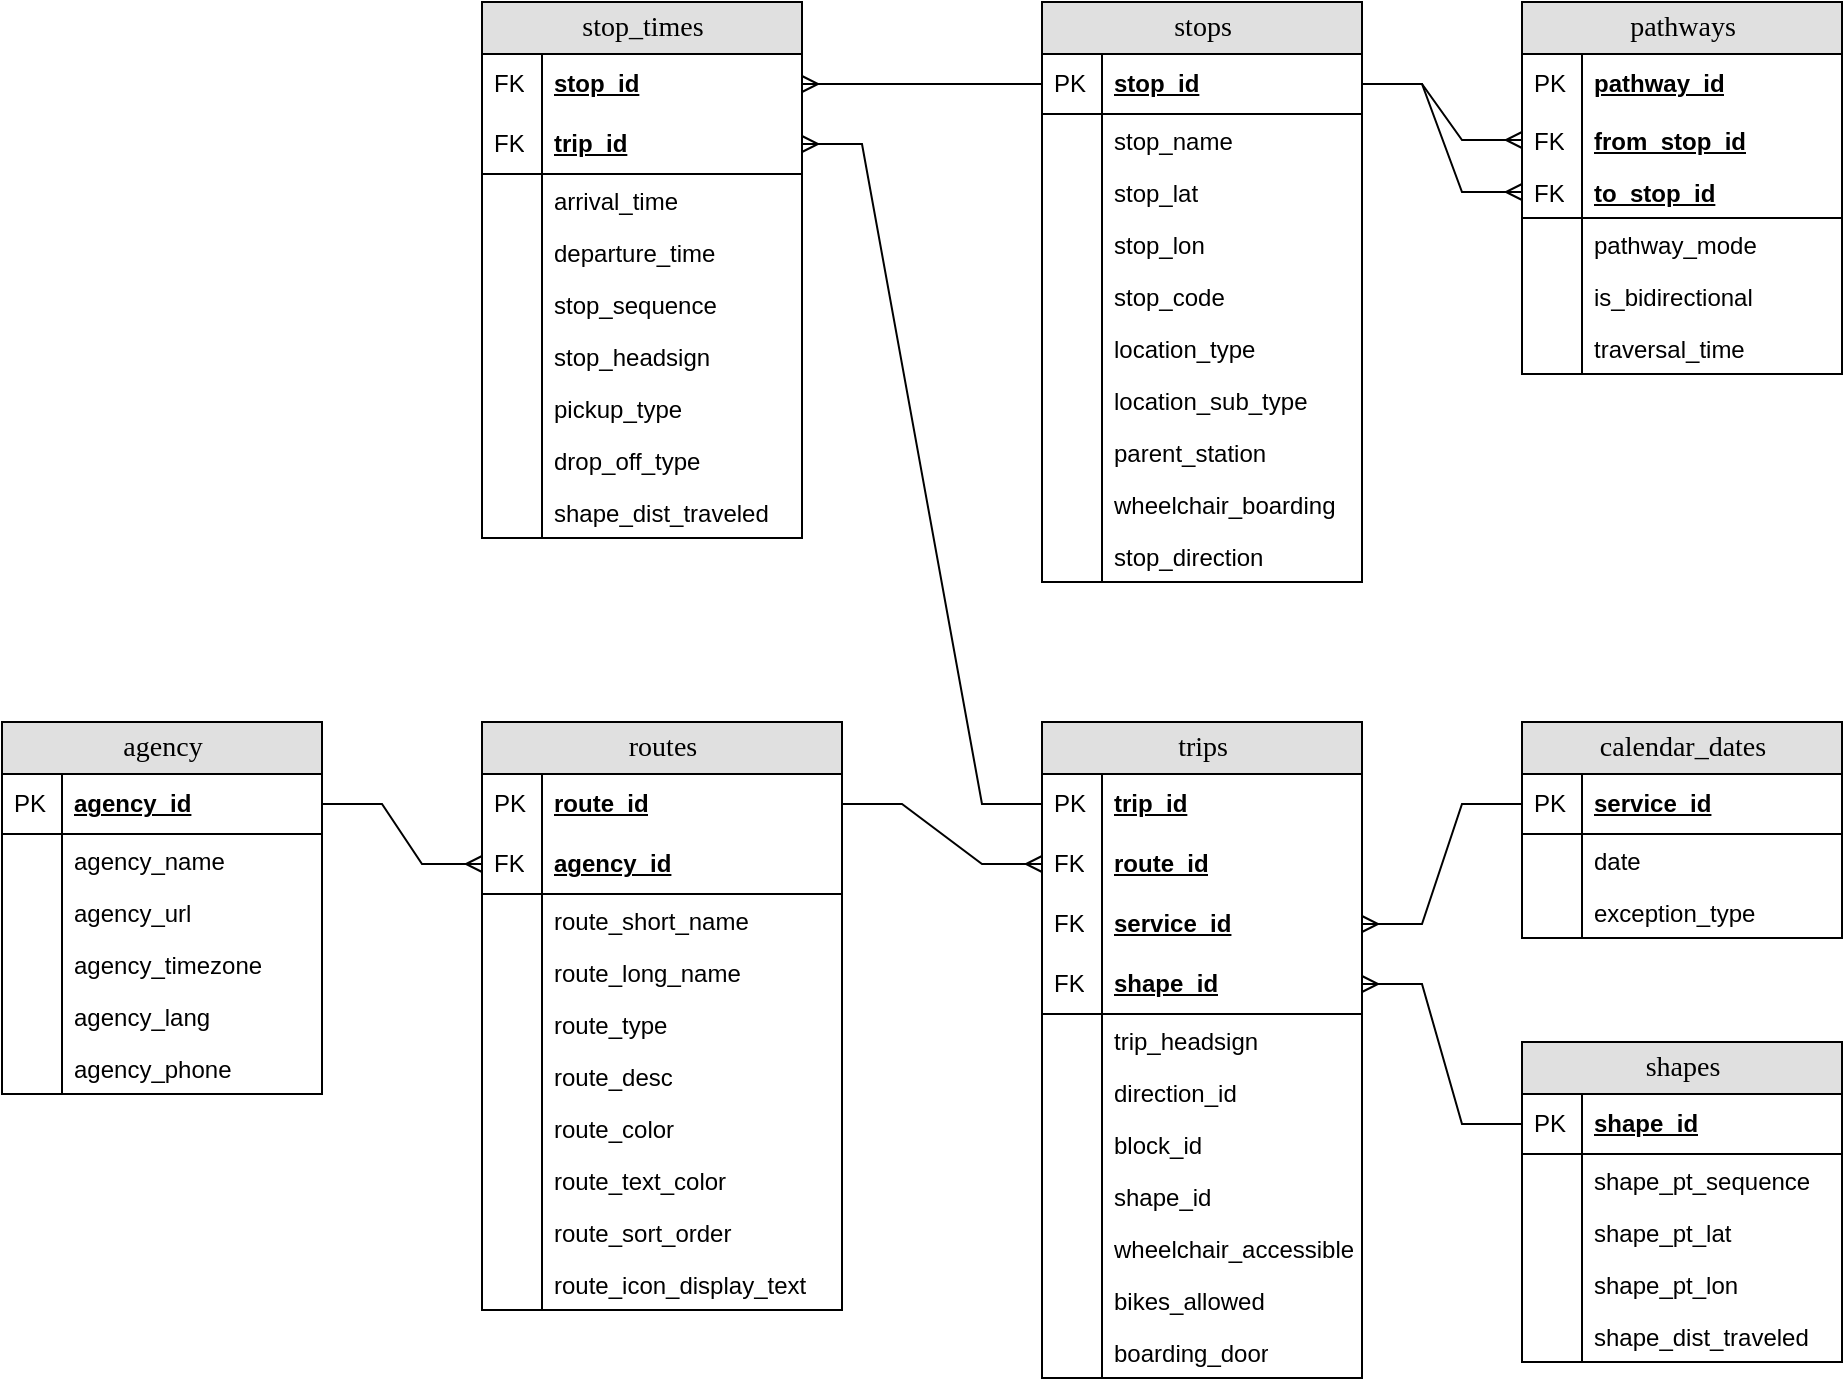 <mxfile version="17.1.3" type="device"><diagram name="Page-1" id="e56a1550-8fbb-45ad-956c-1786394a9013"><mxGraphModel dx="1360" dy="802" grid="1" gridSize="10" guides="1" tooltips="1" connect="1" arrows="1" fold="1" page="1" pageScale="1" pageWidth="1100" pageHeight="850" background="none" math="0" shadow="0"><root><mxCell id="0"/><mxCell id="1" parent="0"/><mxCell id="Ixz4ZEenWdlRQE7GoebU-1" value="agency" style="swimlane;html=1;fontStyle=0;childLayout=stackLayout;horizontal=1;startSize=26;fillColor=#e0e0e0;horizontalStack=0;resizeParent=1;resizeLast=0;collapsible=1;marginBottom=0;swimlaneFillColor=#ffffff;align=center;rounded=0;shadow=0;comic=0;labelBackgroundColor=none;strokeWidth=1;fontFamily=Verdana;fontSize=14" vertex="1" parent="1"><mxGeometry x="40" y="400" width="160" height="186" as="geometry"/></mxCell><mxCell id="Ixz4ZEenWdlRQE7GoebU-2" value="agency_id" style="shape=partialRectangle;top=0;left=0;right=0;bottom=1;html=1;align=left;verticalAlign=middle;fillColor=none;spacingLeft=34;spacingRight=4;whiteSpace=wrap;overflow=hidden;rotatable=0;points=[[0,0.5],[1,0.5]];portConstraint=eastwest;dropTarget=0;fontStyle=5;" vertex="1" parent="Ixz4ZEenWdlRQE7GoebU-1"><mxGeometry y="26" width="160" height="30" as="geometry"/></mxCell><mxCell id="Ixz4ZEenWdlRQE7GoebU-3" value="PK" style="shape=partialRectangle;top=0;left=0;bottom=0;html=1;fillColor=none;align=left;verticalAlign=middle;spacingLeft=4;spacingRight=4;whiteSpace=wrap;overflow=hidden;rotatable=0;points=[];portConstraint=eastwest;part=1;" vertex="1" connectable="0" parent="Ixz4ZEenWdlRQE7GoebU-2"><mxGeometry width="30" height="30" as="geometry"/></mxCell><mxCell id="Ixz4ZEenWdlRQE7GoebU-4" value="agency_name" style="shape=partialRectangle;top=0;left=0;right=0;bottom=0;html=1;align=left;verticalAlign=top;fillColor=none;spacingLeft=34;spacingRight=4;whiteSpace=wrap;overflow=hidden;rotatable=0;points=[[0,0.5],[1,0.5]];portConstraint=eastwest;dropTarget=0;" vertex="1" parent="Ixz4ZEenWdlRQE7GoebU-1"><mxGeometry y="56" width="160" height="26" as="geometry"/></mxCell><mxCell id="Ixz4ZEenWdlRQE7GoebU-5" value="" style="shape=partialRectangle;top=0;left=0;bottom=0;html=1;fillColor=none;align=left;verticalAlign=top;spacingLeft=4;spacingRight=4;whiteSpace=wrap;overflow=hidden;rotatable=0;points=[];portConstraint=eastwest;part=1;" vertex="1" connectable="0" parent="Ixz4ZEenWdlRQE7GoebU-4"><mxGeometry width="30" height="26" as="geometry"/></mxCell><mxCell id="Ixz4ZEenWdlRQE7GoebU-6" value="agency_url" style="shape=partialRectangle;top=0;left=0;right=0;bottom=0;html=1;align=left;verticalAlign=top;fillColor=none;spacingLeft=34;spacingRight=4;whiteSpace=wrap;overflow=hidden;rotatable=0;points=[[0,0.5],[1,0.5]];portConstraint=eastwest;dropTarget=0;" vertex="1" parent="Ixz4ZEenWdlRQE7GoebU-1"><mxGeometry y="82" width="160" height="26" as="geometry"/></mxCell><mxCell id="Ixz4ZEenWdlRQE7GoebU-7" value="" style="shape=partialRectangle;top=0;left=0;bottom=0;html=1;fillColor=none;align=left;verticalAlign=top;spacingLeft=4;spacingRight=4;whiteSpace=wrap;overflow=hidden;rotatable=0;points=[];portConstraint=eastwest;part=1;" vertex="1" connectable="0" parent="Ixz4ZEenWdlRQE7GoebU-6"><mxGeometry width="30" height="26" as="geometry"/></mxCell><mxCell id="Ixz4ZEenWdlRQE7GoebU-12" value="agency_timezone" style="shape=partialRectangle;top=0;left=0;right=0;bottom=0;html=1;align=left;verticalAlign=top;fillColor=none;spacingLeft=34;spacingRight=4;whiteSpace=wrap;overflow=hidden;rotatable=0;points=[[0,0.5],[1,0.5]];portConstraint=eastwest;dropTarget=0;" vertex="1" parent="Ixz4ZEenWdlRQE7GoebU-1"><mxGeometry y="108" width="160" height="26" as="geometry"/></mxCell><mxCell id="Ixz4ZEenWdlRQE7GoebU-13" value="" style="shape=partialRectangle;top=0;left=0;bottom=0;html=1;fillColor=none;align=left;verticalAlign=top;spacingLeft=4;spacingRight=4;whiteSpace=wrap;overflow=hidden;rotatable=0;points=[];portConstraint=eastwest;part=1;" vertex="1" connectable="0" parent="Ixz4ZEenWdlRQE7GoebU-12"><mxGeometry width="30" height="26" as="geometry"/></mxCell><mxCell id="Ixz4ZEenWdlRQE7GoebU-33" value="agency_lang" style="shape=partialRectangle;top=0;left=0;right=0;bottom=0;html=1;align=left;verticalAlign=top;fillColor=none;spacingLeft=34;spacingRight=4;whiteSpace=wrap;overflow=hidden;rotatable=0;points=[[0,0.5],[1,0.5]];portConstraint=eastwest;dropTarget=0;" vertex="1" parent="Ixz4ZEenWdlRQE7GoebU-1"><mxGeometry y="134" width="160" height="26" as="geometry"/></mxCell><mxCell id="Ixz4ZEenWdlRQE7GoebU-34" value="" style="shape=partialRectangle;top=0;left=0;bottom=0;html=1;fillColor=none;align=left;verticalAlign=top;spacingLeft=4;spacingRight=4;whiteSpace=wrap;overflow=hidden;rotatable=0;points=[];portConstraint=eastwest;part=1;" vertex="1" connectable="0" parent="Ixz4ZEenWdlRQE7GoebU-33"><mxGeometry width="30" height="26" as="geometry"/></mxCell><mxCell id="Ixz4ZEenWdlRQE7GoebU-37" value="agency_phone" style="shape=partialRectangle;top=0;left=0;right=0;bottom=0;html=1;align=left;verticalAlign=top;fillColor=none;spacingLeft=34;spacingRight=4;whiteSpace=wrap;overflow=hidden;rotatable=0;points=[[0,0.5],[1,0.5]];portConstraint=eastwest;dropTarget=0;" vertex="1" parent="Ixz4ZEenWdlRQE7GoebU-1"><mxGeometry y="160" width="160" height="26" as="geometry"/></mxCell><mxCell id="Ixz4ZEenWdlRQE7GoebU-38" value="" style="shape=partialRectangle;top=0;left=0;bottom=0;html=1;fillColor=none;align=left;verticalAlign=top;spacingLeft=4;spacingRight=4;whiteSpace=wrap;overflow=hidden;rotatable=0;points=[];portConstraint=eastwest;part=1;" vertex="1" connectable="0" parent="Ixz4ZEenWdlRQE7GoebU-37"><mxGeometry width="30" height="26" as="geometry"/></mxCell><mxCell id="Ixz4ZEenWdlRQE7GoebU-39" value="calendar_dates" style="swimlane;html=1;fontStyle=0;childLayout=stackLayout;horizontal=1;startSize=26;fillColor=#e0e0e0;horizontalStack=0;resizeParent=1;resizeLast=0;collapsible=1;marginBottom=0;swimlaneFillColor=#ffffff;align=center;rounded=0;shadow=0;comic=0;labelBackgroundColor=none;strokeWidth=1;fontFamily=Verdana;fontSize=14" vertex="1" parent="1"><mxGeometry x="800" y="400" width="160" height="108" as="geometry"/></mxCell><mxCell id="Ixz4ZEenWdlRQE7GoebU-40" value="service_id" style="shape=partialRectangle;top=0;left=0;right=0;bottom=1;html=1;align=left;verticalAlign=middle;fillColor=none;spacingLeft=34;spacingRight=4;whiteSpace=wrap;overflow=hidden;rotatable=0;points=[[0,0.5],[1,0.5]];portConstraint=eastwest;dropTarget=0;fontStyle=5;" vertex="1" parent="Ixz4ZEenWdlRQE7GoebU-39"><mxGeometry y="26" width="160" height="30" as="geometry"/></mxCell><mxCell id="Ixz4ZEenWdlRQE7GoebU-41" value="PK" style="shape=partialRectangle;top=0;left=0;bottom=0;html=1;fillColor=none;align=left;verticalAlign=middle;spacingLeft=4;spacingRight=4;whiteSpace=wrap;overflow=hidden;rotatable=0;points=[];portConstraint=eastwest;part=1;" vertex="1" connectable="0" parent="Ixz4ZEenWdlRQE7GoebU-40"><mxGeometry width="30" height="30" as="geometry"/></mxCell><mxCell id="Ixz4ZEenWdlRQE7GoebU-42" value="date" style="shape=partialRectangle;top=0;left=0;right=0;bottom=0;html=1;align=left;verticalAlign=top;fillColor=none;spacingLeft=34;spacingRight=4;whiteSpace=wrap;overflow=hidden;rotatable=0;points=[[0,0.5],[1,0.5]];portConstraint=eastwest;dropTarget=0;" vertex="1" parent="Ixz4ZEenWdlRQE7GoebU-39"><mxGeometry y="56" width="160" height="26" as="geometry"/></mxCell><mxCell id="Ixz4ZEenWdlRQE7GoebU-43" value="" style="shape=partialRectangle;top=0;left=0;bottom=0;html=1;fillColor=none;align=left;verticalAlign=top;spacingLeft=4;spacingRight=4;whiteSpace=wrap;overflow=hidden;rotatable=0;points=[];portConstraint=eastwest;part=1;" vertex="1" connectable="0" parent="Ixz4ZEenWdlRQE7GoebU-42"><mxGeometry width="30" height="26" as="geometry"/></mxCell><mxCell id="Ixz4ZEenWdlRQE7GoebU-44" value="exception_type" style="shape=partialRectangle;top=0;left=0;right=0;bottom=0;html=1;align=left;verticalAlign=top;fillColor=none;spacingLeft=34;spacingRight=4;whiteSpace=wrap;overflow=hidden;rotatable=0;points=[[0,0.5],[1,0.5]];portConstraint=eastwest;dropTarget=0;" vertex="1" parent="Ixz4ZEenWdlRQE7GoebU-39"><mxGeometry y="82" width="160" height="26" as="geometry"/></mxCell><mxCell id="Ixz4ZEenWdlRQE7GoebU-45" value="" style="shape=partialRectangle;top=0;left=0;bottom=0;html=1;fillColor=none;align=left;verticalAlign=top;spacingLeft=4;spacingRight=4;whiteSpace=wrap;overflow=hidden;rotatable=0;points=[];portConstraint=eastwest;part=1;" vertex="1" connectable="0" parent="Ixz4ZEenWdlRQE7GoebU-44"><mxGeometry width="30" height="26" as="geometry"/></mxCell><mxCell id="Ixz4ZEenWdlRQE7GoebU-52" value="pathways" style="swimlane;html=1;fontStyle=0;childLayout=stackLayout;horizontal=1;startSize=26;fillColor=#e0e0e0;horizontalStack=0;resizeParent=1;resizeLast=0;collapsible=1;marginBottom=0;swimlaneFillColor=#ffffff;align=center;rounded=0;shadow=0;comic=0;labelBackgroundColor=none;strokeWidth=1;fontFamily=Verdana;fontSize=14" vertex="1" parent="1"><mxGeometry x="800" y="40" width="160" height="186" as="geometry"/></mxCell><mxCell id="Ixz4ZEenWdlRQE7GoebU-53" value="pathway_id" style="shape=partialRectangle;top=0;left=0;right=0;bottom=0;html=1;align=left;verticalAlign=middle;fillColor=none;spacingLeft=34;spacingRight=4;whiteSpace=wrap;overflow=hidden;rotatable=0;points=[[0,0.5],[1,0.5]];portConstraint=eastwest;dropTarget=0;fontStyle=5;" vertex="1" parent="Ixz4ZEenWdlRQE7GoebU-52"><mxGeometry y="26" width="160" height="30" as="geometry"/></mxCell><mxCell id="Ixz4ZEenWdlRQE7GoebU-54" value="PK" style="shape=partialRectangle;top=0;left=0;bottom=0;html=1;fillColor=none;align=left;verticalAlign=middle;spacingLeft=4;spacingRight=4;whiteSpace=wrap;overflow=hidden;rotatable=0;points=[];portConstraint=eastwest;part=1;" vertex="1" connectable="0" parent="Ixz4ZEenWdlRQE7GoebU-53"><mxGeometry width="30" height="30" as="geometry"/></mxCell><mxCell id="Ixz4ZEenWdlRQE7GoebU-59" value="from_stop_id" style="shape=partialRectangle;top=0;left=0;right=0;bottom=0;html=1;align=left;verticalAlign=top;fillColor=none;spacingLeft=34;spacingRight=4;whiteSpace=wrap;overflow=hidden;rotatable=0;points=[[0,0.5],[1,0.5]];portConstraint=eastwest;dropTarget=0;fontStyle=5" vertex="1" parent="Ixz4ZEenWdlRQE7GoebU-52"><mxGeometry y="56" width="160" height="26" as="geometry"/></mxCell><mxCell id="Ixz4ZEenWdlRQE7GoebU-60" value="FK" style="shape=partialRectangle;top=0;left=0;bottom=0;html=1;fillColor=none;align=left;verticalAlign=top;spacingLeft=4;spacingRight=4;whiteSpace=wrap;overflow=hidden;rotatable=0;points=[];portConstraint=eastwest;part=1;" vertex="1" connectable="0" parent="Ixz4ZEenWdlRQE7GoebU-59"><mxGeometry width="30" height="26" as="geometry"/></mxCell><mxCell id="Ixz4ZEenWdlRQE7GoebU-61" value="to_stop_id" style="shape=partialRectangle;top=0;left=0;right=0;bottom=1;html=1;align=left;verticalAlign=top;fillColor=none;spacingLeft=34;spacingRight=4;whiteSpace=wrap;overflow=hidden;rotatable=0;points=[[0,0.5],[1,0.5]];portConstraint=eastwest;dropTarget=0;fontStyle=5" vertex="1" parent="Ixz4ZEenWdlRQE7GoebU-52"><mxGeometry y="82" width="160" height="26" as="geometry"/></mxCell><mxCell id="Ixz4ZEenWdlRQE7GoebU-62" value="FK" style="shape=partialRectangle;top=0;left=0;bottom=0;html=1;fillColor=none;align=left;verticalAlign=top;spacingLeft=4;spacingRight=4;whiteSpace=wrap;overflow=hidden;rotatable=0;points=[];portConstraint=eastwest;part=1;" vertex="1" connectable="0" parent="Ixz4ZEenWdlRQE7GoebU-61"><mxGeometry width="30" height="26" as="geometry"/></mxCell><mxCell id="Ixz4ZEenWdlRQE7GoebU-55" value="pathway_mode" style="shape=partialRectangle;top=0;left=0;right=0;bottom=0;html=1;align=left;verticalAlign=top;fillColor=none;spacingLeft=34;spacingRight=4;whiteSpace=wrap;overflow=hidden;rotatable=0;points=[[0,0.5],[1,0.5]];portConstraint=eastwest;dropTarget=0;" vertex="1" parent="Ixz4ZEenWdlRQE7GoebU-52"><mxGeometry y="108" width="160" height="26" as="geometry"/></mxCell><mxCell id="Ixz4ZEenWdlRQE7GoebU-56" value="" style="shape=partialRectangle;top=0;left=0;bottom=0;html=1;fillColor=none;align=left;verticalAlign=top;spacingLeft=4;spacingRight=4;whiteSpace=wrap;overflow=hidden;rotatable=0;points=[];portConstraint=eastwest;part=1;" vertex="1" connectable="0" parent="Ixz4ZEenWdlRQE7GoebU-55"><mxGeometry width="30" height="26" as="geometry"/></mxCell><mxCell id="Ixz4ZEenWdlRQE7GoebU-57" value="is_bidirectional" style="shape=partialRectangle;top=0;left=0;right=0;bottom=0;html=1;align=left;verticalAlign=top;fillColor=none;spacingLeft=34;spacingRight=4;whiteSpace=wrap;overflow=hidden;rotatable=0;points=[[0,0.5],[1,0.5]];portConstraint=eastwest;dropTarget=0;" vertex="1" parent="Ixz4ZEenWdlRQE7GoebU-52"><mxGeometry y="134" width="160" height="26" as="geometry"/></mxCell><mxCell id="Ixz4ZEenWdlRQE7GoebU-58" value="" style="shape=partialRectangle;top=0;left=0;bottom=0;html=1;fillColor=none;align=left;verticalAlign=top;spacingLeft=4;spacingRight=4;whiteSpace=wrap;overflow=hidden;rotatable=0;points=[];portConstraint=eastwest;part=1;" vertex="1" connectable="0" parent="Ixz4ZEenWdlRQE7GoebU-57"><mxGeometry width="30" height="26" as="geometry"/></mxCell><mxCell id="Ixz4ZEenWdlRQE7GoebU-63" value="traversal_time" style="shape=partialRectangle;top=0;left=0;right=0;bottom=0;html=1;align=left;verticalAlign=top;fillColor=none;spacingLeft=34;spacingRight=4;whiteSpace=wrap;overflow=hidden;rotatable=0;points=[[0,0.5],[1,0.5]];portConstraint=eastwest;dropTarget=0;" vertex="1" parent="Ixz4ZEenWdlRQE7GoebU-52"><mxGeometry y="160" width="160" height="26" as="geometry"/></mxCell><mxCell id="Ixz4ZEenWdlRQE7GoebU-64" value="" style="shape=partialRectangle;top=0;left=0;bottom=0;html=1;fillColor=none;align=left;verticalAlign=top;spacingLeft=4;spacingRight=4;whiteSpace=wrap;overflow=hidden;rotatable=0;points=[];portConstraint=eastwest;part=1;" vertex="1" connectable="0" parent="Ixz4ZEenWdlRQE7GoebU-63"><mxGeometry width="30" height="26" as="geometry"/></mxCell><mxCell id="Ixz4ZEenWdlRQE7GoebU-65" value="routes" style="swimlane;html=1;fontStyle=0;childLayout=stackLayout;horizontal=1;startSize=26;fillColor=#e0e0e0;horizontalStack=0;resizeParent=1;resizeLast=0;collapsible=1;marginBottom=0;swimlaneFillColor=#ffffff;align=center;rounded=0;shadow=0;comic=0;labelBackgroundColor=none;strokeWidth=1;fontFamily=Verdana;fontSize=14" vertex="1" parent="1"><mxGeometry x="280" y="400" width="180" height="294" as="geometry"/></mxCell><mxCell id="Ixz4ZEenWdlRQE7GoebU-66" value="route_id" style="shape=partialRectangle;top=0;left=0;right=0;bottom=0;html=1;align=left;verticalAlign=middle;fillColor=none;spacingLeft=34;spacingRight=4;whiteSpace=wrap;overflow=hidden;rotatable=0;points=[[0,0.5],[1,0.5]];portConstraint=eastwest;dropTarget=0;fontStyle=5;" vertex="1" parent="Ixz4ZEenWdlRQE7GoebU-65"><mxGeometry y="26" width="180" height="30" as="geometry"/></mxCell><mxCell id="Ixz4ZEenWdlRQE7GoebU-67" value="PK" style="shape=partialRectangle;top=0;left=0;bottom=0;html=1;fillColor=none;align=left;verticalAlign=middle;spacingLeft=4;spacingRight=4;whiteSpace=wrap;overflow=hidden;rotatable=0;points=[];portConstraint=eastwest;part=1;" vertex="1" connectable="0" parent="Ixz4ZEenWdlRQE7GoebU-66"><mxGeometry width="30" height="30" as="geometry"/></mxCell><mxCell id="Ixz4ZEenWdlRQE7GoebU-78" value="agency_id" style="shape=partialRectangle;top=0;left=0;right=0;bottom=1;html=1;align=left;verticalAlign=middle;fillColor=none;spacingLeft=34;spacingRight=4;whiteSpace=wrap;overflow=hidden;rotatable=0;points=[[0,0.5],[1,0.5]];portConstraint=eastwest;dropTarget=0;fontStyle=5;" vertex="1" parent="Ixz4ZEenWdlRQE7GoebU-65"><mxGeometry y="56" width="180" height="30" as="geometry"/></mxCell><mxCell id="Ixz4ZEenWdlRQE7GoebU-79" value="FK" style="shape=partialRectangle;top=0;left=0;bottom=0;html=1;fillColor=none;align=left;verticalAlign=middle;spacingLeft=4;spacingRight=4;whiteSpace=wrap;overflow=hidden;rotatable=0;points=[];portConstraint=eastwest;part=1;" vertex="1" connectable="0" parent="Ixz4ZEenWdlRQE7GoebU-78"><mxGeometry width="30" height="30" as="geometry"/></mxCell><mxCell id="Ixz4ZEenWdlRQE7GoebU-68" value="route_short_name" style="shape=partialRectangle;top=0;left=0;right=0;bottom=0;html=1;align=left;verticalAlign=top;fillColor=none;spacingLeft=34;spacingRight=4;whiteSpace=wrap;overflow=hidden;rotatable=0;points=[[0,0.5],[1,0.5]];portConstraint=eastwest;dropTarget=0;" vertex="1" parent="Ixz4ZEenWdlRQE7GoebU-65"><mxGeometry y="86" width="180" height="26" as="geometry"/></mxCell><mxCell id="Ixz4ZEenWdlRQE7GoebU-69" value="" style="shape=partialRectangle;top=0;left=0;bottom=0;html=1;fillColor=none;align=left;verticalAlign=top;spacingLeft=4;spacingRight=4;whiteSpace=wrap;overflow=hidden;rotatable=0;points=[];portConstraint=eastwest;part=1;" vertex="1" connectable="0" parent="Ixz4ZEenWdlRQE7GoebU-68"><mxGeometry width="30" height="26" as="geometry"/></mxCell><mxCell id="Ixz4ZEenWdlRQE7GoebU-70" value="route_long_name" style="shape=partialRectangle;top=0;left=0;right=0;bottom=0;html=1;align=left;verticalAlign=top;fillColor=none;spacingLeft=34;spacingRight=4;whiteSpace=wrap;overflow=hidden;rotatable=0;points=[[0,0.5],[1,0.5]];portConstraint=eastwest;dropTarget=0;" vertex="1" parent="Ixz4ZEenWdlRQE7GoebU-65"><mxGeometry y="112" width="180" height="26" as="geometry"/></mxCell><mxCell id="Ixz4ZEenWdlRQE7GoebU-71" value="" style="shape=partialRectangle;top=0;left=0;bottom=0;html=1;fillColor=none;align=left;verticalAlign=top;spacingLeft=4;spacingRight=4;whiteSpace=wrap;overflow=hidden;rotatable=0;points=[];portConstraint=eastwest;part=1;" vertex="1" connectable="0" parent="Ixz4ZEenWdlRQE7GoebU-70"><mxGeometry width="30" height="26" as="geometry"/></mxCell><mxCell id="Ixz4ZEenWdlRQE7GoebU-72" value="&lt;span&gt;route_type&lt;/span&gt;" style="shape=partialRectangle;top=0;left=0;right=0;bottom=0;html=1;align=left;verticalAlign=top;fillColor=none;spacingLeft=34;spacingRight=4;whiteSpace=wrap;overflow=hidden;rotatable=0;points=[[0,0.5],[1,0.5]];portConstraint=eastwest;dropTarget=0;" vertex="1" parent="Ixz4ZEenWdlRQE7GoebU-65"><mxGeometry y="138" width="180" height="26" as="geometry"/></mxCell><mxCell id="Ixz4ZEenWdlRQE7GoebU-73" value="" style="shape=partialRectangle;top=0;left=0;bottom=0;html=1;fillColor=none;align=left;verticalAlign=top;spacingLeft=4;spacingRight=4;whiteSpace=wrap;overflow=hidden;rotatable=0;points=[];portConstraint=eastwest;part=1;" vertex="1" connectable="0" parent="Ixz4ZEenWdlRQE7GoebU-72"><mxGeometry width="30" height="26" as="geometry"/></mxCell><mxCell id="Ixz4ZEenWdlRQE7GoebU-74" value="route_desc&lt;br&gt;" style="shape=partialRectangle;top=0;left=0;right=0;bottom=0;html=1;align=left;verticalAlign=top;fillColor=none;spacingLeft=34;spacingRight=4;whiteSpace=wrap;overflow=hidden;rotatable=0;points=[[0,0.5],[1,0.5]];portConstraint=eastwest;dropTarget=0;" vertex="1" parent="Ixz4ZEenWdlRQE7GoebU-65"><mxGeometry y="164" width="180" height="26" as="geometry"/></mxCell><mxCell id="Ixz4ZEenWdlRQE7GoebU-75" value="" style="shape=partialRectangle;top=0;left=0;bottom=0;html=1;fillColor=none;align=left;verticalAlign=top;spacingLeft=4;spacingRight=4;whiteSpace=wrap;overflow=hidden;rotatable=0;points=[];portConstraint=eastwest;part=1;" vertex="1" connectable="0" parent="Ixz4ZEenWdlRQE7GoebU-74"><mxGeometry width="30" height="26" as="geometry"/></mxCell><mxCell id="Ixz4ZEenWdlRQE7GoebU-76" value="route_color" style="shape=partialRectangle;top=0;left=0;right=0;bottom=0;html=1;align=left;verticalAlign=top;fillColor=none;spacingLeft=34;spacingRight=4;whiteSpace=wrap;overflow=hidden;rotatable=0;points=[[0,0.5],[1,0.5]];portConstraint=eastwest;dropTarget=0;" vertex="1" parent="Ixz4ZEenWdlRQE7GoebU-65"><mxGeometry y="190" width="180" height="26" as="geometry"/></mxCell><mxCell id="Ixz4ZEenWdlRQE7GoebU-77" value="" style="shape=partialRectangle;top=0;left=0;bottom=0;html=1;fillColor=none;align=left;verticalAlign=top;spacingLeft=4;spacingRight=4;whiteSpace=wrap;overflow=hidden;rotatable=0;points=[];portConstraint=eastwest;part=1;" vertex="1" connectable="0" parent="Ixz4ZEenWdlRQE7GoebU-76"><mxGeometry width="30" height="26" as="geometry"/></mxCell><mxCell id="Ixz4ZEenWdlRQE7GoebU-81" value="route_text_color" style="shape=partialRectangle;top=0;left=0;right=0;bottom=0;html=1;align=left;verticalAlign=top;fillColor=none;spacingLeft=34;spacingRight=4;whiteSpace=wrap;overflow=hidden;rotatable=0;points=[[0,0.5],[1,0.5]];portConstraint=eastwest;dropTarget=0;" vertex="1" parent="Ixz4ZEenWdlRQE7GoebU-65"><mxGeometry y="216" width="180" height="26" as="geometry"/></mxCell><mxCell id="Ixz4ZEenWdlRQE7GoebU-82" value="" style="shape=partialRectangle;top=0;left=0;bottom=0;html=1;fillColor=none;align=left;verticalAlign=top;spacingLeft=4;spacingRight=4;whiteSpace=wrap;overflow=hidden;rotatable=0;points=[];portConstraint=eastwest;part=1;" vertex="1" connectable="0" parent="Ixz4ZEenWdlRQE7GoebU-81"><mxGeometry width="30" height="26" as="geometry"/></mxCell><mxCell id="Ixz4ZEenWdlRQE7GoebU-83" value="route_sort_order" style="shape=partialRectangle;top=0;left=0;right=0;bottom=0;html=1;align=left;verticalAlign=top;fillColor=none;spacingLeft=34;spacingRight=4;whiteSpace=wrap;overflow=hidden;rotatable=0;points=[[0,0.5],[1,0.5]];portConstraint=eastwest;dropTarget=0;" vertex="1" parent="Ixz4ZEenWdlRQE7GoebU-65"><mxGeometry y="242" width="180" height="26" as="geometry"/></mxCell><mxCell id="Ixz4ZEenWdlRQE7GoebU-84" value="" style="shape=partialRectangle;top=0;left=0;bottom=0;html=1;fillColor=none;align=left;verticalAlign=top;spacingLeft=4;spacingRight=4;whiteSpace=wrap;overflow=hidden;rotatable=0;points=[];portConstraint=eastwest;part=1;" vertex="1" connectable="0" parent="Ixz4ZEenWdlRQE7GoebU-83"><mxGeometry width="30" height="26" as="geometry"/></mxCell><mxCell id="Ixz4ZEenWdlRQE7GoebU-85" value="route_icon_display_text" style="shape=partialRectangle;top=0;left=0;right=0;bottom=0;html=1;align=left;verticalAlign=top;fillColor=none;spacingLeft=34;spacingRight=4;whiteSpace=wrap;overflow=hidden;rotatable=0;points=[[0,0.5],[1,0.5]];portConstraint=eastwest;dropTarget=0;" vertex="1" parent="Ixz4ZEenWdlRQE7GoebU-65"><mxGeometry y="268" width="180" height="26" as="geometry"/></mxCell><mxCell id="Ixz4ZEenWdlRQE7GoebU-86" value="" style="shape=partialRectangle;top=0;left=0;bottom=0;html=1;fillColor=none;align=left;verticalAlign=top;spacingLeft=4;spacingRight=4;whiteSpace=wrap;overflow=hidden;rotatable=0;points=[];portConstraint=eastwest;part=1;" vertex="1" connectable="0" parent="Ixz4ZEenWdlRQE7GoebU-85"><mxGeometry width="30" height="26" as="geometry"/></mxCell><mxCell id="Ixz4ZEenWdlRQE7GoebU-87" value="" style="edgeStyle=entityRelationEdgeStyle;fontSize=12;html=1;endArrow=ERmany;rounded=0;exitX=1;exitY=0.5;exitDx=0;exitDy=0;entryX=0;entryY=0.5;entryDx=0;entryDy=0;" edge="1" parent="1" source="Ixz4ZEenWdlRQE7GoebU-2" target="Ixz4ZEenWdlRQE7GoebU-78"><mxGeometry width="100" height="100" relative="1" as="geometry"><mxPoint x="380" y="370" as="sourcePoint"/><mxPoint x="570" y="420" as="targetPoint"/></mxGeometry></mxCell><mxCell id="Ixz4ZEenWdlRQE7GoebU-101" value="shapes" style="swimlane;html=1;fontStyle=0;childLayout=stackLayout;horizontal=1;startSize=26;fillColor=#e0e0e0;horizontalStack=0;resizeParent=1;resizeLast=0;collapsible=1;marginBottom=0;swimlaneFillColor=#ffffff;align=center;rounded=0;shadow=0;comic=0;labelBackgroundColor=none;strokeWidth=1;fontFamily=Verdana;fontSize=14" vertex="1" parent="1"><mxGeometry x="800" y="560" width="160" height="160" as="geometry"/></mxCell><mxCell id="Ixz4ZEenWdlRQE7GoebU-102" value="shape_id" style="shape=partialRectangle;top=0;left=0;right=0;bottom=1;html=1;align=left;verticalAlign=middle;fillColor=none;spacingLeft=34;spacingRight=4;whiteSpace=wrap;overflow=hidden;rotatable=0;points=[[0,0.5],[1,0.5]];portConstraint=eastwest;dropTarget=0;fontStyle=5;" vertex="1" parent="Ixz4ZEenWdlRQE7GoebU-101"><mxGeometry y="26" width="160" height="30" as="geometry"/></mxCell><mxCell id="Ixz4ZEenWdlRQE7GoebU-103" value="PK" style="shape=partialRectangle;top=0;left=0;bottom=0;html=1;fillColor=none;align=left;verticalAlign=middle;spacingLeft=4;spacingRight=4;whiteSpace=wrap;overflow=hidden;rotatable=0;points=[];portConstraint=eastwest;part=1;" vertex="1" connectable="0" parent="Ixz4ZEenWdlRQE7GoebU-102"><mxGeometry width="30" height="30" as="geometry"/></mxCell><mxCell id="Ixz4ZEenWdlRQE7GoebU-104" value="shape_pt_sequence" style="shape=partialRectangle;top=0;left=0;right=0;bottom=0;html=1;align=left;verticalAlign=top;fillColor=none;spacingLeft=34;spacingRight=4;whiteSpace=wrap;overflow=hidden;rotatable=0;points=[[0,0.5],[1,0.5]];portConstraint=eastwest;dropTarget=0;" vertex="1" parent="Ixz4ZEenWdlRQE7GoebU-101"><mxGeometry y="56" width="160" height="26" as="geometry"/></mxCell><mxCell id="Ixz4ZEenWdlRQE7GoebU-105" value="" style="shape=partialRectangle;top=0;left=0;bottom=0;html=1;fillColor=none;align=left;verticalAlign=top;spacingLeft=4;spacingRight=4;whiteSpace=wrap;overflow=hidden;rotatable=0;points=[];portConstraint=eastwest;part=1;" vertex="1" connectable="0" parent="Ixz4ZEenWdlRQE7GoebU-104"><mxGeometry width="30" height="26" as="geometry"/></mxCell><mxCell id="Ixz4ZEenWdlRQE7GoebU-106" value="shape_pt_lat" style="shape=partialRectangle;top=0;left=0;right=0;bottom=0;html=1;align=left;verticalAlign=top;fillColor=none;spacingLeft=34;spacingRight=4;whiteSpace=wrap;overflow=hidden;rotatable=0;points=[[0,0.5],[1,0.5]];portConstraint=eastwest;dropTarget=0;" vertex="1" parent="Ixz4ZEenWdlRQE7GoebU-101"><mxGeometry y="82" width="160" height="26" as="geometry"/></mxCell><mxCell id="Ixz4ZEenWdlRQE7GoebU-107" value="" style="shape=partialRectangle;top=0;left=0;bottom=0;html=1;fillColor=none;align=left;verticalAlign=top;spacingLeft=4;spacingRight=4;whiteSpace=wrap;overflow=hidden;rotatable=0;points=[];portConstraint=eastwest;part=1;" vertex="1" connectable="0" parent="Ixz4ZEenWdlRQE7GoebU-106"><mxGeometry width="30" height="26" as="geometry"/></mxCell><mxCell id="Ixz4ZEenWdlRQE7GoebU-108" value="shape_pt_lon" style="shape=partialRectangle;top=0;left=0;right=0;bottom=0;html=1;align=left;verticalAlign=top;fillColor=none;spacingLeft=34;spacingRight=4;whiteSpace=wrap;overflow=hidden;rotatable=0;points=[[0,0.5],[1,0.5]];portConstraint=eastwest;dropTarget=0;" vertex="1" parent="Ixz4ZEenWdlRQE7GoebU-101"><mxGeometry y="108" width="160" height="26" as="geometry"/></mxCell><mxCell id="Ixz4ZEenWdlRQE7GoebU-109" value="" style="shape=partialRectangle;top=0;left=0;bottom=0;html=1;fillColor=none;align=left;verticalAlign=top;spacingLeft=4;spacingRight=4;whiteSpace=wrap;overflow=hidden;rotatable=0;points=[];portConstraint=eastwest;part=1;" vertex="1" connectable="0" parent="Ixz4ZEenWdlRQE7GoebU-108"><mxGeometry width="30" height="26" as="geometry"/></mxCell><mxCell id="Ixz4ZEenWdlRQE7GoebU-110" value="shape_dist_traveled" style="shape=partialRectangle;top=0;left=0;right=0;bottom=0;html=1;align=left;verticalAlign=top;fillColor=none;spacingLeft=34;spacingRight=4;whiteSpace=wrap;overflow=hidden;rotatable=0;points=[[0,0.5],[1,0.5]];portConstraint=eastwest;dropTarget=0;" vertex="1" parent="Ixz4ZEenWdlRQE7GoebU-101"><mxGeometry y="134" width="160" height="26" as="geometry"/></mxCell><mxCell id="Ixz4ZEenWdlRQE7GoebU-111" value="" style="shape=partialRectangle;top=0;left=0;bottom=0;html=1;fillColor=none;align=left;verticalAlign=top;spacingLeft=4;spacingRight=4;whiteSpace=wrap;overflow=hidden;rotatable=0;points=[];portConstraint=eastwest;part=1;" vertex="1" connectable="0" parent="Ixz4ZEenWdlRQE7GoebU-110"><mxGeometry width="30" height="26" as="geometry"/></mxCell><mxCell id="Ixz4ZEenWdlRQE7GoebU-114" value="stop_times" style="swimlane;html=1;fontStyle=0;childLayout=stackLayout;horizontal=1;startSize=26;fillColor=#e0e0e0;horizontalStack=0;resizeParent=1;resizeLast=0;collapsible=1;marginBottom=0;swimlaneFillColor=#ffffff;align=center;rounded=0;shadow=0;comic=0;labelBackgroundColor=none;strokeWidth=1;fontFamily=Verdana;fontSize=14" vertex="1" parent="1"><mxGeometry x="280" y="40" width="160" height="268" as="geometry"/></mxCell><mxCell id="Ixz4ZEenWdlRQE7GoebU-125" value="stop_id" style="shape=partialRectangle;top=0;left=0;right=0;bottom=0;html=1;align=left;verticalAlign=middle;fillColor=none;spacingLeft=34;spacingRight=4;whiteSpace=wrap;overflow=hidden;rotatable=0;points=[[0,0.5],[1,0.5]];portConstraint=eastwest;dropTarget=0;fontStyle=5;" vertex="1" parent="Ixz4ZEenWdlRQE7GoebU-114"><mxGeometry y="26" width="160" height="30" as="geometry"/></mxCell><mxCell id="Ixz4ZEenWdlRQE7GoebU-126" value="FK" style="shape=partialRectangle;top=0;left=0;bottom=0;html=1;fillColor=none;align=left;verticalAlign=middle;spacingLeft=4;spacingRight=4;whiteSpace=wrap;overflow=hidden;rotatable=0;points=[];portConstraint=eastwest;part=1;" vertex="1" connectable="0" parent="Ixz4ZEenWdlRQE7GoebU-125"><mxGeometry width="30" height="30" as="geometry"/></mxCell><mxCell id="Ixz4ZEenWdlRQE7GoebU-115" value="trip_id" style="shape=partialRectangle;top=0;left=0;right=0;bottom=1;html=1;align=left;verticalAlign=middle;fillColor=none;spacingLeft=34;spacingRight=4;whiteSpace=wrap;overflow=hidden;rotatable=0;points=[[0,0.5],[1,0.5]];portConstraint=eastwest;dropTarget=0;fontStyle=5;" vertex="1" parent="Ixz4ZEenWdlRQE7GoebU-114"><mxGeometry y="56" width="160" height="30" as="geometry"/></mxCell><mxCell id="Ixz4ZEenWdlRQE7GoebU-116" value="FK" style="shape=partialRectangle;top=0;left=0;bottom=0;html=1;fillColor=none;align=left;verticalAlign=middle;spacingLeft=4;spacingRight=4;whiteSpace=wrap;overflow=hidden;rotatable=0;points=[];portConstraint=eastwest;part=1;" vertex="1" connectable="0" parent="Ixz4ZEenWdlRQE7GoebU-115"><mxGeometry width="30" height="30" as="geometry"/></mxCell><mxCell id="Ixz4ZEenWdlRQE7GoebU-117" value="arrival_time" style="shape=partialRectangle;top=0;left=0;right=0;bottom=0;html=1;align=left;verticalAlign=top;fillColor=none;spacingLeft=34;spacingRight=4;whiteSpace=wrap;overflow=hidden;rotatable=0;points=[[0,0.5],[1,0.5]];portConstraint=eastwest;dropTarget=0;" vertex="1" parent="Ixz4ZEenWdlRQE7GoebU-114"><mxGeometry y="86" width="160" height="26" as="geometry"/></mxCell><mxCell id="Ixz4ZEenWdlRQE7GoebU-118" value="" style="shape=partialRectangle;top=0;left=0;bottom=0;html=1;fillColor=none;align=left;verticalAlign=top;spacingLeft=4;spacingRight=4;whiteSpace=wrap;overflow=hidden;rotatable=0;points=[];portConstraint=eastwest;part=1;" vertex="1" connectable="0" parent="Ixz4ZEenWdlRQE7GoebU-117"><mxGeometry width="30" height="26" as="geometry"/></mxCell><mxCell id="Ixz4ZEenWdlRQE7GoebU-119" value="departure_time" style="shape=partialRectangle;top=0;left=0;right=0;bottom=0;html=1;align=left;verticalAlign=top;fillColor=none;spacingLeft=34;spacingRight=4;whiteSpace=wrap;overflow=hidden;rotatable=0;points=[[0,0.5],[1,0.5]];portConstraint=eastwest;dropTarget=0;" vertex="1" parent="Ixz4ZEenWdlRQE7GoebU-114"><mxGeometry y="112" width="160" height="26" as="geometry"/></mxCell><mxCell id="Ixz4ZEenWdlRQE7GoebU-120" value="" style="shape=partialRectangle;top=0;left=0;bottom=0;html=1;fillColor=none;align=left;verticalAlign=top;spacingLeft=4;spacingRight=4;whiteSpace=wrap;overflow=hidden;rotatable=0;points=[];portConstraint=eastwest;part=1;" vertex="1" connectable="0" parent="Ixz4ZEenWdlRQE7GoebU-119"><mxGeometry width="30" height="26" as="geometry"/></mxCell><mxCell id="Ixz4ZEenWdlRQE7GoebU-121" value="stop_sequence" style="shape=partialRectangle;top=0;left=0;right=0;bottom=0;html=1;align=left;verticalAlign=top;fillColor=none;spacingLeft=34;spacingRight=4;whiteSpace=wrap;overflow=hidden;rotatable=0;points=[[0,0.5],[1,0.5]];portConstraint=eastwest;dropTarget=0;" vertex="1" parent="Ixz4ZEenWdlRQE7GoebU-114"><mxGeometry y="138" width="160" height="26" as="geometry"/></mxCell><mxCell id="Ixz4ZEenWdlRQE7GoebU-122" value="" style="shape=partialRectangle;top=0;left=0;bottom=0;html=1;fillColor=none;align=left;verticalAlign=top;spacingLeft=4;spacingRight=4;whiteSpace=wrap;overflow=hidden;rotatable=0;points=[];portConstraint=eastwest;part=1;" vertex="1" connectable="0" parent="Ixz4ZEenWdlRQE7GoebU-121"><mxGeometry width="30" height="26" as="geometry"/></mxCell><mxCell id="Ixz4ZEenWdlRQE7GoebU-123" value="stop_headsign" style="shape=partialRectangle;top=0;left=0;right=0;bottom=0;html=1;align=left;verticalAlign=top;fillColor=none;spacingLeft=34;spacingRight=4;whiteSpace=wrap;overflow=hidden;rotatable=0;points=[[0,0.5],[1,0.5]];portConstraint=eastwest;dropTarget=0;" vertex="1" parent="Ixz4ZEenWdlRQE7GoebU-114"><mxGeometry y="164" width="160" height="26" as="geometry"/></mxCell><mxCell id="Ixz4ZEenWdlRQE7GoebU-124" value="" style="shape=partialRectangle;top=0;left=0;bottom=0;html=1;fillColor=none;align=left;verticalAlign=top;spacingLeft=4;spacingRight=4;whiteSpace=wrap;overflow=hidden;rotatable=0;points=[];portConstraint=eastwest;part=1;" vertex="1" connectable="0" parent="Ixz4ZEenWdlRQE7GoebU-123"><mxGeometry width="30" height="26" as="geometry"/></mxCell><mxCell id="Ixz4ZEenWdlRQE7GoebU-127" value="pickup_type" style="shape=partialRectangle;top=0;left=0;right=0;bottom=0;html=1;align=left;verticalAlign=top;fillColor=none;spacingLeft=34;spacingRight=4;whiteSpace=wrap;overflow=hidden;rotatable=0;points=[[0,0.5],[1,0.5]];portConstraint=eastwest;dropTarget=0;" vertex="1" parent="Ixz4ZEenWdlRQE7GoebU-114"><mxGeometry y="190" width="160" height="26" as="geometry"/></mxCell><mxCell id="Ixz4ZEenWdlRQE7GoebU-128" value="" style="shape=partialRectangle;top=0;left=0;bottom=0;html=1;fillColor=none;align=left;verticalAlign=top;spacingLeft=4;spacingRight=4;whiteSpace=wrap;overflow=hidden;rotatable=0;points=[];portConstraint=eastwest;part=1;" vertex="1" connectable="0" parent="Ixz4ZEenWdlRQE7GoebU-127"><mxGeometry width="30" height="26" as="geometry"/></mxCell><mxCell id="Ixz4ZEenWdlRQE7GoebU-129" value="drop_off_type" style="shape=partialRectangle;top=0;left=0;right=0;bottom=0;html=1;align=left;verticalAlign=top;fillColor=none;spacingLeft=34;spacingRight=4;whiteSpace=wrap;overflow=hidden;rotatable=0;points=[[0,0.5],[1,0.5]];portConstraint=eastwest;dropTarget=0;" vertex="1" parent="Ixz4ZEenWdlRQE7GoebU-114"><mxGeometry y="216" width="160" height="26" as="geometry"/></mxCell><mxCell id="Ixz4ZEenWdlRQE7GoebU-130" value="" style="shape=partialRectangle;top=0;left=0;bottom=0;html=1;fillColor=none;align=left;verticalAlign=top;spacingLeft=4;spacingRight=4;whiteSpace=wrap;overflow=hidden;rotatable=0;points=[];portConstraint=eastwest;part=1;" vertex="1" connectable="0" parent="Ixz4ZEenWdlRQE7GoebU-129"><mxGeometry width="30" height="26" as="geometry"/></mxCell><mxCell id="Ixz4ZEenWdlRQE7GoebU-131" value="shape_dist_traveled" style="shape=partialRectangle;top=0;left=0;right=0;bottom=0;html=1;align=left;verticalAlign=top;fillColor=none;spacingLeft=34;spacingRight=4;whiteSpace=wrap;overflow=hidden;rotatable=0;points=[[0,0.5],[1,0.5]];portConstraint=eastwest;dropTarget=0;" vertex="1" parent="Ixz4ZEenWdlRQE7GoebU-114"><mxGeometry y="242" width="160" height="26" as="geometry"/></mxCell><mxCell id="Ixz4ZEenWdlRQE7GoebU-132" value="" style="shape=partialRectangle;top=0;left=0;bottom=0;html=1;fillColor=none;align=left;verticalAlign=top;spacingLeft=4;spacingRight=4;whiteSpace=wrap;overflow=hidden;rotatable=0;points=[];portConstraint=eastwest;part=1;" vertex="1" connectable="0" parent="Ixz4ZEenWdlRQE7GoebU-131"><mxGeometry width="30" height="26" as="geometry"/></mxCell><mxCell id="Ixz4ZEenWdlRQE7GoebU-133" value="stops" style="swimlane;html=1;fontStyle=0;childLayout=stackLayout;horizontal=1;startSize=26;fillColor=#e0e0e0;horizontalStack=0;resizeParent=1;resizeLast=0;collapsible=1;marginBottom=0;swimlaneFillColor=#ffffff;align=center;rounded=0;shadow=0;comic=0;labelBackgroundColor=none;strokeWidth=1;fontFamily=Verdana;fontSize=14" vertex="1" parent="1"><mxGeometry x="560" y="40" width="160" height="290" as="geometry"/></mxCell><mxCell id="Ixz4ZEenWdlRQE7GoebU-134" value="stop_id" style="shape=partialRectangle;top=0;left=0;right=0;bottom=1;html=1;align=left;verticalAlign=middle;fillColor=none;spacingLeft=34;spacingRight=4;whiteSpace=wrap;overflow=hidden;rotatable=0;points=[[0,0.5],[1,0.5]];portConstraint=eastwest;dropTarget=0;fontStyle=5;" vertex="1" parent="Ixz4ZEenWdlRQE7GoebU-133"><mxGeometry y="26" width="160" height="30" as="geometry"/></mxCell><mxCell id="Ixz4ZEenWdlRQE7GoebU-135" value="PK" style="shape=partialRectangle;top=0;left=0;bottom=0;html=1;fillColor=none;align=left;verticalAlign=middle;spacingLeft=4;spacingRight=4;whiteSpace=wrap;overflow=hidden;rotatable=0;points=[];portConstraint=eastwest;part=1;" vertex="1" connectable="0" parent="Ixz4ZEenWdlRQE7GoebU-134"><mxGeometry width="30" height="30" as="geometry"/></mxCell><mxCell id="Ixz4ZEenWdlRQE7GoebU-136" value="stop_name" style="shape=partialRectangle;top=0;left=0;right=0;bottom=0;html=1;align=left;verticalAlign=top;fillColor=none;spacingLeft=34;spacingRight=4;whiteSpace=wrap;overflow=hidden;rotatable=0;points=[[0,0.5],[1,0.5]];portConstraint=eastwest;dropTarget=0;" vertex="1" parent="Ixz4ZEenWdlRQE7GoebU-133"><mxGeometry y="56" width="160" height="26" as="geometry"/></mxCell><mxCell id="Ixz4ZEenWdlRQE7GoebU-137" value="" style="shape=partialRectangle;top=0;left=0;bottom=0;html=1;fillColor=none;align=left;verticalAlign=top;spacingLeft=4;spacingRight=4;whiteSpace=wrap;overflow=hidden;rotatable=0;points=[];portConstraint=eastwest;part=1;" vertex="1" connectable="0" parent="Ixz4ZEenWdlRQE7GoebU-136"><mxGeometry width="30" height="26" as="geometry"/></mxCell><mxCell id="Ixz4ZEenWdlRQE7GoebU-138" value="stop_lat" style="shape=partialRectangle;top=0;left=0;right=0;bottom=0;html=1;align=left;verticalAlign=top;fillColor=none;spacingLeft=34;spacingRight=4;whiteSpace=wrap;overflow=hidden;rotatable=0;points=[[0,0.5],[1,0.5]];portConstraint=eastwest;dropTarget=0;" vertex="1" parent="Ixz4ZEenWdlRQE7GoebU-133"><mxGeometry y="82" width="160" height="26" as="geometry"/></mxCell><mxCell id="Ixz4ZEenWdlRQE7GoebU-139" value="" style="shape=partialRectangle;top=0;left=0;bottom=0;html=1;fillColor=none;align=left;verticalAlign=top;spacingLeft=4;spacingRight=4;whiteSpace=wrap;overflow=hidden;rotatable=0;points=[];portConstraint=eastwest;part=1;" vertex="1" connectable="0" parent="Ixz4ZEenWdlRQE7GoebU-138"><mxGeometry width="30" height="26" as="geometry"/></mxCell><mxCell id="Ixz4ZEenWdlRQE7GoebU-140" value="stop_lon" style="shape=partialRectangle;top=0;left=0;right=0;bottom=0;html=1;align=left;verticalAlign=top;fillColor=none;spacingLeft=34;spacingRight=4;whiteSpace=wrap;overflow=hidden;rotatable=0;points=[[0,0.5],[1,0.5]];portConstraint=eastwest;dropTarget=0;" vertex="1" parent="Ixz4ZEenWdlRQE7GoebU-133"><mxGeometry y="108" width="160" height="26" as="geometry"/></mxCell><mxCell id="Ixz4ZEenWdlRQE7GoebU-141" value="" style="shape=partialRectangle;top=0;left=0;bottom=0;html=1;fillColor=none;align=left;verticalAlign=top;spacingLeft=4;spacingRight=4;whiteSpace=wrap;overflow=hidden;rotatable=0;points=[];portConstraint=eastwest;part=1;" vertex="1" connectable="0" parent="Ixz4ZEenWdlRQE7GoebU-140"><mxGeometry width="30" height="26" as="geometry"/></mxCell><mxCell id="Ixz4ZEenWdlRQE7GoebU-142" value="stop_code" style="shape=partialRectangle;top=0;left=0;right=0;bottom=0;html=1;align=left;verticalAlign=top;fillColor=none;spacingLeft=34;spacingRight=4;whiteSpace=wrap;overflow=hidden;rotatable=0;points=[[0,0.5],[1,0.5]];portConstraint=eastwest;dropTarget=0;" vertex="1" parent="Ixz4ZEenWdlRQE7GoebU-133"><mxGeometry y="134" width="160" height="26" as="geometry"/></mxCell><mxCell id="Ixz4ZEenWdlRQE7GoebU-143" value="" style="shape=partialRectangle;top=0;left=0;bottom=0;html=1;fillColor=none;align=left;verticalAlign=top;spacingLeft=4;spacingRight=4;whiteSpace=wrap;overflow=hidden;rotatable=0;points=[];portConstraint=eastwest;part=1;" vertex="1" connectable="0" parent="Ixz4ZEenWdlRQE7GoebU-142"><mxGeometry width="30" height="26" as="geometry"/></mxCell><mxCell id="Ixz4ZEenWdlRQE7GoebU-144" value="location_type" style="shape=partialRectangle;top=0;left=0;right=0;bottom=0;html=1;align=left;verticalAlign=top;fillColor=none;spacingLeft=34;spacingRight=4;whiteSpace=wrap;overflow=hidden;rotatable=0;points=[[0,0.5],[1,0.5]];portConstraint=eastwest;dropTarget=0;" vertex="1" parent="Ixz4ZEenWdlRQE7GoebU-133"><mxGeometry y="160" width="160" height="26" as="geometry"/></mxCell><mxCell id="Ixz4ZEenWdlRQE7GoebU-145" value="" style="shape=partialRectangle;top=0;left=0;bottom=0;html=1;fillColor=none;align=left;verticalAlign=top;spacingLeft=4;spacingRight=4;whiteSpace=wrap;overflow=hidden;rotatable=0;points=[];portConstraint=eastwest;part=1;" vertex="1" connectable="0" parent="Ixz4ZEenWdlRQE7GoebU-144"><mxGeometry width="30" height="26" as="geometry"/></mxCell><mxCell id="Ixz4ZEenWdlRQE7GoebU-146" value="location_sub_type" style="shape=partialRectangle;top=0;left=0;right=0;bottom=0;html=1;align=left;verticalAlign=top;fillColor=none;spacingLeft=34;spacingRight=4;whiteSpace=wrap;overflow=hidden;rotatable=0;points=[[0,0.5],[1,0.5]];portConstraint=eastwest;dropTarget=0;" vertex="1" parent="Ixz4ZEenWdlRQE7GoebU-133"><mxGeometry y="186" width="160" height="26" as="geometry"/></mxCell><mxCell id="Ixz4ZEenWdlRQE7GoebU-147" value="" style="shape=partialRectangle;top=0;left=0;bottom=0;html=1;fillColor=none;align=left;verticalAlign=top;spacingLeft=4;spacingRight=4;whiteSpace=wrap;overflow=hidden;rotatable=0;points=[];portConstraint=eastwest;part=1;" vertex="1" connectable="0" parent="Ixz4ZEenWdlRQE7GoebU-146"><mxGeometry width="30" height="26" as="geometry"/></mxCell><mxCell id="Ixz4ZEenWdlRQE7GoebU-148" value="parent_station" style="shape=partialRectangle;top=0;left=0;right=0;bottom=0;html=1;align=left;verticalAlign=top;fillColor=none;spacingLeft=34;spacingRight=4;whiteSpace=wrap;overflow=hidden;rotatable=0;points=[[0,0.5],[1,0.5]];portConstraint=eastwest;dropTarget=0;" vertex="1" parent="Ixz4ZEenWdlRQE7GoebU-133"><mxGeometry y="212" width="160" height="26" as="geometry"/></mxCell><mxCell id="Ixz4ZEenWdlRQE7GoebU-149" value="" style="shape=partialRectangle;top=0;left=0;bottom=0;html=1;fillColor=none;align=left;verticalAlign=top;spacingLeft=4;spacingRight=4;whiteSpace=wrap;overflow=hidden;rotatable=0;points=[];portConstraint=eastwest;part=1;" vertex="1" connectable="0" parent="Ixz4ZEenWdlRQE7GoebU-148"><mxGeometry width="30" height="26" as="geometry"/></mxCell><mxCell id="Ixz4ZEenWdlRQE7GoebU-150" value="wheelchair_boarding" style="shape=partialRectangle;top=0;left=0;right=0;bottom=0;html=1;align=left;verticalAlign=top;fillColor=none;spacingLeft=34;spacingRight=4;whiteSpace=wrap;overflow=hidden;rotatable=0;points=[[0,0.5],[1,0.5]];portConstraint=eastwest;dropTarget=0;" vertex="1" parent="Ixz4ZEenWdlRQE7GoebU-133"><mxGeometry y="238" width="160" height="26" as="geometry"/></mxCell><mxCell id="Ixz4ZEenWdlRQE7GoebU-151" value="" style="shape=partialRectangle;top=0;left=0;bottom=0;html=1;fillColor=none;align=left;verticalAlign=top;spacingLeft=4;spacingRight=4;whiteSpace=wrap;overflow=hidden;rotatable=0;points=[];portConstraint=eastwest;part=1;" vertex="1" connectable="0" parent="Ixz4ZEenWdlRQE7GoebU-150"><mxGeometry width="30" height="26" as="geometry"/></mxCell><mxCell id="Ixz4ZEenWdlRQE7GoebU-152" value="stop_direction" style="shape=partialRectangle;top=0;left=0;right=0;bottom=0;html=1;align=left;verticalAlign=top;fillColor=none;spacingLeft=34;spacingRight=4;whiteSpace=wrap;overflow=hidden;rotatable=0;points=[[0,0.5],[1,0.5]];portConstraint=eastwest;dropTarget=0;" vertex="1" parent="Ixz4ZEenWdlRQE7GoebU-133"><mxGeometry y="264" width="160" height="26" as="geometry"/></mxCell><mxCell id="Ixz4ZEenWdlRQE7GoebU-153" value="" style="shape=partialRectangle;top=0;left=0;bottom=0;html=1;fillColor=none;align=left;verticalAlign=top;spacingLeft=4;spacingRight=4;whiteSpace=wrap;overflow=hidden;rotatable=0;points=[];portConstraint=eastwest;part=1;" vertex="1" connectable="0" parent="Ixz4ZEenWdlRQE7GoebU-152"><mxGeometry width="30" height="26" as="geometry"/></mxCell><mxCell id="Ixz4ZEenWdlRQE7GoebU-158" value="trips" style="swimlane;html=1;fontStyle=0;childLayout=stackLayout;horizontal=1;startSize=26;fillColor=#e0e0e0;horizontalStack=0;resizeParent=1;resizeLast=0;collapsible=1;marginBottom=0;swimlaneFillColor=#ffffff;align=center;rounded=0;shadow=0;comic=0;labelBackgroundColor=none;strokeWidth=1;fontFamily=Verdana;fontSize=14" vertex="1" parent="1"><mxGeometry x="560" y="400" width="160" height="328" as="geometry"/></mxCell><mxCell id="Ixz4ZEenWdlRQE7GoebU-159" value="trip_id" style="shape=partialRectangle;top=0;left=0;right=0;bottom=0;html=1;align=left;verticalAlign=middle;fillColor=none;spacingLeft=34;spacingRight=4;whiteSpace=wrap;overflow=hidden;rotatable=0;points=[[0,0.5],[1,0.5]];portConstraint=eastwest;dropTarget=0;fontStyle=5;" vertex="1" parent="Ixz4ZEenWdlRQE7GoebU-158"><mxGeometry y="26" width="160" height="30" as="geometry"/></mxCell><mxCell id="Ixz4ZEenWdlRQE7GoebU-160" value="PK" style="shape=partialRectangle;top=0;left=0;bottom=0;html=1;fillColor=none;align=left;verticalAlign=middle;spacingLeft=4;spacingRight=4;whiteSpace=wrap;overflow=hidden;rotatable=0;points=[];portConstraint=eastwest;part=1;" vertex="1" connectable="0" parent="Ixz4ZEenWdlRQE7GoebU-159"><mxGeometry width="30" height="30" as="geometry"/></mxCell><mxCell id="Ixz4ZEenWdlRQE7GoebU-179" value="route_id" style="shape=partialRectangle;top=0;left=0;right=0;bottom=0;html=1;align=left;verticalAlign=middle;fillColor=none;spacingLeft=34;spacingRight=4;whiteSpace=wrap;overflow=hidden;rotatable=0;points=[[0,0.5],[1,0.5]];portConstraint=eastwest;dropTarget=0;fontStyle=5;" vertex="1" parent="Ixz4ZEenWdlRQE7GoebU-158"><mxGeometry y="56" width="160" height="30" as="geometry"/></mxCell><mxCell id="Ixz4ZEenWdlRQE7GoebU-180" value="FK" style="shape=partialRectangle;top=0;left=0;bottom=0;html=1;fillColor=none;align=left;verticalAlign=middle;spacingLeft=4;spacingRight=4;whiteSpace=wrap;overflow=hidden;rotatable=0;points=[];portConstraint=eastwest;part=1;" vertex="1" connectable="0" parent="Ixz4ZEenWdlRQE7GoebU-179"><mxGeometry width="30" height="30" as="geometry"/></mxCell><mxCell id="Ixz4ZEenWdlRQE7GoebU-181" value="service_id" style="shape=partialRectangle;top=0;left=0;right=0;bottom=0;html=1;align=left;verticalAlign=middle;fillColor=none;spacingLeft=34;spacingRight=4;whiteSpace=wrap;overflow=hidden;rotatable=0;points=[[0,0.5],[1,0.5]];portConstraint=eastwest;dropTarget=0;fontStyle=5;" vertex="1" parent="Ixz4ZEenWdlRQE7GoebU-158"><mxGeometry y="86" width="160" height="30" as="geometry"/></mxCell><mxCell id="Ixz4ZEenWdlRQE7GoebU-182" value="FK" style="shape=partialRectangle;top=0;left=0;bottom=0;html=1;fillColor=none;align=left;verticalAlign=middle;spacingLeft=4;spacingRight=4;whiteSpace=wrap;overflow=hidden;rotatable=0;points=[];portConstraint=eastwest;part=1;" vertex="1" connectable="0" parent="Ixz4ZEenWdlRQE7GoebU-181"><mxGeometry width="30" height="30" as="geometry"/></mxCell><mxCell id="Ixz4ZEenWdlRQE7GoebU-183" value="shape_id" style="shape=partialRectangle;top=0;left=0;right=0;bottom=1;html=1;align=left;verticalAlign=middle;fillColor=none;spacingLeft=34;spacingRight=4;whiteSpace=wrap;overflow=hidden;rotatable=0;points=[[0,0.5],[1,0.5]];portConstraint=eastwest;dropTarget=0;fontStyle=5;" vertex="1" parent="Ixz4ZEenWdlRQE7GoebU-158"><mxGeometry y="116" width="160" height="30" as="geometry"/></mxCell><mxCell id="Ixz4ZEenWdlRQE7GoebU-184" value="FK" style="shape=partialRectangle;top=0;left=0;bottom=0;html=1;fillColor=none;align=left;verticalAlign=middle;spacingLeft=4;spacingRight=4;whiteSpace=wrap;overflow=hidden;rotatable=0;points=[];portConstraint=eastwest;part=1;" vertex="1" connectable="0" parent="Ixz4ZEenWdlRQE7GoebU-183"><mxGeometry width="30" height="30" as="geometry"/></mxCell><mxCell id="Ixz4ZEenWdlRQE7GoebU-161" value="trip_headsign" style="shape=partialRectangle;top=0;left=0;right=0;bottom=0;html=1;align=left;verticalAlign=top;fillColor=none;spacingLeft=34;spacingRight=4;whiteSpace=wrap;overflow=hidden;rotatable=0;points=[[0,0.5],[1,0.5]];portConstraint=eastwest;dropTarget=0;" vertex="1" parent="Ixz4ZEenWdlRQE7GoebU-158"><mxGeometry y="146" width="160" height="26" as="geometry"/></mxCell><mxCell id="Ixz4ZEenWdlRQE7GoebU-162" value="" style="shape=partialRectangle;top=0;left=0;bottom=0;html=1;fillColor=none;align=left;verticalAlign=top;spacingLeft=4;spacingRight=4;whiteSpace=wrap;overflow=hidden;rotatable=0;points=[];portConstraint=eastwest;part=1;" vertex="1" connectable="0" parent="Ixz4ZEenWdlRQE7GoebU-161"><mxGeometry width="30" height="26" as="geometry"/></mxCell><mxCell id="Ixz4ZEenWdlRQE7GoebU-163" value="direction_id" style="shape=partialRectangle;top=0;left=0;right=0;bottom=0;html=1;align=left;verticalAlign=top;fillColor=none;spacingLeft=34;spacingRight=4;whiteSpace=wrap;overflow=hidden;rotatable=0;points=[[0,0.5],[1,0.5]];portConstraint=eastwest;dropTarget=0;" vertex="1" parent="Ixz4ZEenWdlRQE7GoebU-158"><mxGeometry y="172" width="160" height="26" as="geometry"/></mxCell><mxCell id="Ixz4ZEenWdlRQE7GoebU-164" value="" style="shape=partialRectangle;top=0;left=0;bottom=0;html=1;fillColor=none;align=left;verticalAlign=top;spacingLeft=4;spacingRight=4;whiteSpace=wrap;overflow=hidden;rotatable=0;points=[];portConstraint=eastwest;part=1;" vertex="1" connectable="0" parent="Ixz4ZEenWdlRQE7GoebU-163"><mxGeometry width="30" height="26" as="geometry"/></mxCell><mxCell id="Ixz4ZEenWdlRQE7GoebU-165" value="block_id" style="shape=partialRectangle;top=0;left=0;right=0;bottom=0;html=1;align=left;verticalAlign=top;fillColor=none;spacingLeft=34;spacingRight=4;whiteSpace=wrap;overflow=hidden;rotatable=0;points=[[0,0.5],[1,0.5]];portConstraint=eastwest;dropTarget=0;" vertex="1" parent="Ixz4ZEenWdlRQE7GoebU-158"><mxGeometry y="198" width="160" height="26" as="geometry"/></mxCell><mxCell id="Ixz4ZEenWdlRQE7GoebU-166" value="" style="shape=partialRectangle;top=0;left=0;bottom=0;html=1;fillColor=none;align=left;verticalAlign=top;spacingLeft=4;spacingRight=4;whiteSpace=wrap;overflow=hidden;rotatable=0;points=[];portConstraint=eastwest;part=1;" vertex="1" connectable="0" parent="Ixz4ZEenWdlRQE7GoebU-165"><mxGeometry width="30" height="26" as="geometry"/></mxCell><mxCell id="Ixz4ZEenWdlRQE7GoebU-167" value="shape_id" style="shape=partialRectangle;top=0;left=0;right=0;bottom=0;html=1;align=left;verticalAlign=top;fillColor=none;spacingLeft=34;spacingRight=4;whiteSpace=wrap;overflow=hidden;rotatable=0;points=[[0,0.5],[1,0.5]];portConstraint=eastwest;dropTarget=0;" vertex="1" parent="Ixz4ZEenWdlRQE7GoebU-158"><mxGeometry y="224" width="160" height="26" as="geometry"/></mxCell><mxCell id="Ixz4ZEenWdlRQE7GoebU-168" value="" style="shape=partialRectangle;top=0;left=0;bottom=0;html=1;fillColor=none;align=left;verticalAlign=top;spacingLeft=4;spacingRight=4;whiteSpace=wrap;overflow=hidden;rotatable=0;points=[];portConstraint=eastwest;part=1;" vertex="1" connectable="0" parent="Ixz4ZEenWdlRQE7GoebU-167"><mxGeometry width="30" height="26" as="geometry"/></mxCell><mxCell id="Ixz4ZEenWdlRQE7GoebU-169" value="wheelchair_accessible" style="shape=partialRectangle;top=0;left=0;right=0;bottom=0;html=1;align=left;verticalAlign=top;fillColor=none;spacingLeft=34;spacingRight=4;whiteSpace=wrap;overflow=hidden;rotatable=0;points=[[0,0.5],[1,0.5]];portConstraint=eastwest;dropTarget=0;" vertex="1" parent="Ixz4ZEenWdlRQE7GoebU-158"><mxGeometry y="250" width="160" height="26" as="geometry"/></mxCell><mxCell id="Ixz4ZEenWdlRQE7GoebU-170" value="" style="shape=partialRectangle;top=0;left=0;bottom=0;html=1;fillColor=none;align=left;verticalAlign=top;spacingLeft=4;spacingRight=4;whiteSpace=wrap;overflow=hidden;rotatable=0;points=[];portConstraint=eastwest;part=1;" vertex="1" connectable="0" parent="Ixz4ZEenWdlRQE7GoebU-169"><mxGeometry width="30" height="26" as="geometry"/></mxCell><mxCell id="Ixz4ZEenWdlRQE7GoebU-171" value="bikes_allowed" style="shape=partialRectangle;top=0;left=0;right=0;bottom=0;html=1;align=left;verticalAlign=top;fillColor=none;spacingLeft=34;spacingRight=4;whiteSpace=wrap;overflow=hidden;rotatable=0;points=[[0,0.5],[1,0.5]];portConstraint=eastwest;dropTarget=0;" vertex="1" parent="Ixz4ZEenWdlRQE7GoebU-158"><mxGeometry y="276" width="160" height="26" as="geometry"/></mxCell><mxCell id="Ixz4ZEenWdlRQE7GoebU-172" value="" style="shape=partialRectangle;top=0;left=0;bottom=0;html=1;fillColor=none;align=left;verticalAlign=top;spacingLeft=4;spacingRight=4;whiteSpace=wrap;overflow=hidden;rotatable=0;points=[];portConstraint=eastwest;part=1;" vertex="1" connectable="0" parent="Ixz4ZEenWdlRQE7GoebU-171"><mxGeometry width="30" height="26" as="geometry"/></mxCell><mxCell id="Ixz4ZEenWdlRQE7GoebU-173" value="boarding_door" style="shape=partialRectangle;top=0;left=0;right=0;bottom=0;html=1;align=left;verticalAlign=top;fillColor=none;spacingLeft=34;spacingRight=4;whiteSpace=wrap;overflow=hidden;rotatable=0;points=[[0,0.5],[1,0.5]];portConstraint=eastwest;dropTarget=0;" vertex="1" parent="Ixz4ZEenWdlRQE7GoebU-158"><mxGeometry y="302" width="160" height="26" as="geometry"/></mxCell><mxCell id="Ixz4ZEenWdlRQE7GoebU-174" value="" style="shape=partialRectangle;top=0;left=0;bottom=0;html=1;fillColor=none;align=left;verticalAlign=top;spacingLeft=4;spacingRight=4;whiteSpace=wrap;overflow=hidden;rotatable=0;points=[];portConstraint=eastwest;part=1;" vertex="1" connectable="0" parent="Ixz4ZEenWdlRQE7GoebU-173"><mxGeometry width="30" height="26" as="geometry"/></mxCell><mxCell id="Ixz4ZEenWdlRQE7GoebU-185" value="" style="edgeStyle=entityRelationEdgeStyle;fontSize=12;html=1;endArrow=ERmany;rounded=0;exitX=0;exitY=0.5;exitDx=0;exitDy=0;" edge="1" parent="1" source="Ixz4ZEenWdlRQE7GoebU-134" target="Ixz4ZEenWdlRQE7GoebU-125"><mxGeometry width="100" height="100" relative="1" as="geometry"><mxPoint x="560" y="20" as="sourcePoint"/><mxPoint x="640" y="48" as="targetPoint"/></mxGeometry></mxCell><mxCell id="Ixz4ZEenWdlRQE7GoebU-186" value="" style="edgeStyle=entityRelationEdgeStyle;fontSize=12;html=1;endArrow=ERmany;rounded=0;exitX=1;exitY=0.5;exitDx=0;exitDy=0;entryX=0;entryY=0.5;entryDx=0;entryDy=0;" edge="1" parent="1" source="Ixz4ZEenWdlRQE7GoebU-134" target="Ixz4ZEenWdlRQE7GoebU-59"><mxGeometry width="100" height="100" relative="1" as="geometry"><mxPoint x="810" y="-89" as="sourcePoint"/><mxPoint x="710" y="2" as="targetPoint"/></mxGeometry></mxCell><mxCell id="Ixz4ZEenWdlRQE7GoebU-187" value="" style="edgeStyle=entityRelationEdgeStyle;fontSize=12;html=1;endArrow=ERmany;rounded=0;exitX=1;exitY=0.5;exitDx=0;exitDy=0;entryX=0;entryY=0.5;entryDx=0;entryDy=0;" edge="1" parent="1" source="Ixz4ZEenWdlRQE7GoebU-134" target="Ixz4ZEenWdlRQE7GoebU-61"><mxGeometry width="100" height="100" relative="1" as="geometry"><mxPoint x="700" y="91" as="sourcePoint"/><mxPoint x="860" y="119" as="targetPoint"/></mxGeometry></mxCell><mxCell id="Ixz4ZEenWdlRQE7GoebU-188" value="" style="edgeStyle=entityRelationEdgeStyle;fontSize=12;html=1;endArrow=ERmany;rounded=0;exitX=1;exitY=0.5;exitDx=0;exitDy=0;entryX=0;entryY=0.5;entryDx=0;entryDy=0;" edge="1" parent="1" source="Ixz4ZEenWdlRQE7GoebU-66" target="Ixz4ZEenWdlRQE7GoebU-179"><mxGeometry width="100" height="100" relative="1" as="geometry"><mxPoint x="540" y="728" as="sourcePoint"/><mxPoint x="430" y="758" as="targetPoint"/></mxGeometry></mxCell><mxCell id="Ixz4ZEenWdlRQE7GoebU-189" value="" style="edgeStyle=entityRelationEdgeStyle;fontSize=12;html=1;endArrow=ERmany;rounded=0;exitX=0;exitY=0.5;exitDx=0;exitDy=0;entryX=1;entryY=0.5;entryDx=0;entryDy=0;" edge="1" parent="1" source="Ixz4ZEenWdlRQE7GoebU-40" target="Ixz4ZEenWdlRQE7GoebU-181"><mxGeometry width="100" height="100" relative="1" as="geometry"><mxPoint x="700" y="770" as="sourcePoint"/><mxPoint x="860" y="800" as="targetPoint"/></mxGeometry></mxCell><mxCell id="Ixz4ZEenWdlRQE7GoebU-190" value="" style="edgeStyle=entityRelationEdgeStyle;fontSize=12;html=1;endArrow=ERmany;rounded=0;exitX=0;exitY=0.5;exitDx=0;exitDy=0;entryX=1;entryY=0.5;entryDx=0;entryDy=0;" edge="1" parent="1" source="Ixz4ZEenWdlRQE7GoebU-102" target="Ixz4ZEenWdlRQE7GoebU-183"><mxGeometry width="100" height="100" relative="1" as="geometry"><mxPoint x="900" y="451" as="sourcePoint"/><mxPoint x="800" y="511" as="targetPoint"/></mxGeometry></mxCell><mxCell id="Ixz4ZEenWdlRQE7GoebU-191" value="" style="edgeStyle=entityRelationEdgeStyle;fontSize=12;html=1;endArrow=ERmany;rounded=0;entryX=1;entryY=0.5;entryDx=0;entryDy=0;exitX=0;exitY=0.5;exitDx=0;exitDy=0;" edge="1" parent="1" source="Ixz4ZEenWdlRQE7GoebU-159" target="Ixz4ZEenWdlRQE7GoebU-115"><mxGeometry width="100" height="100" relative="1" as="geometry"><mxPoint x="180" y="120" as="sourcePoint"/><mxPoint x="60" y="173.5" as="targetPoint"/></mxGeometry></mxCell></root></mxGraphModel></diagram></mxfile>